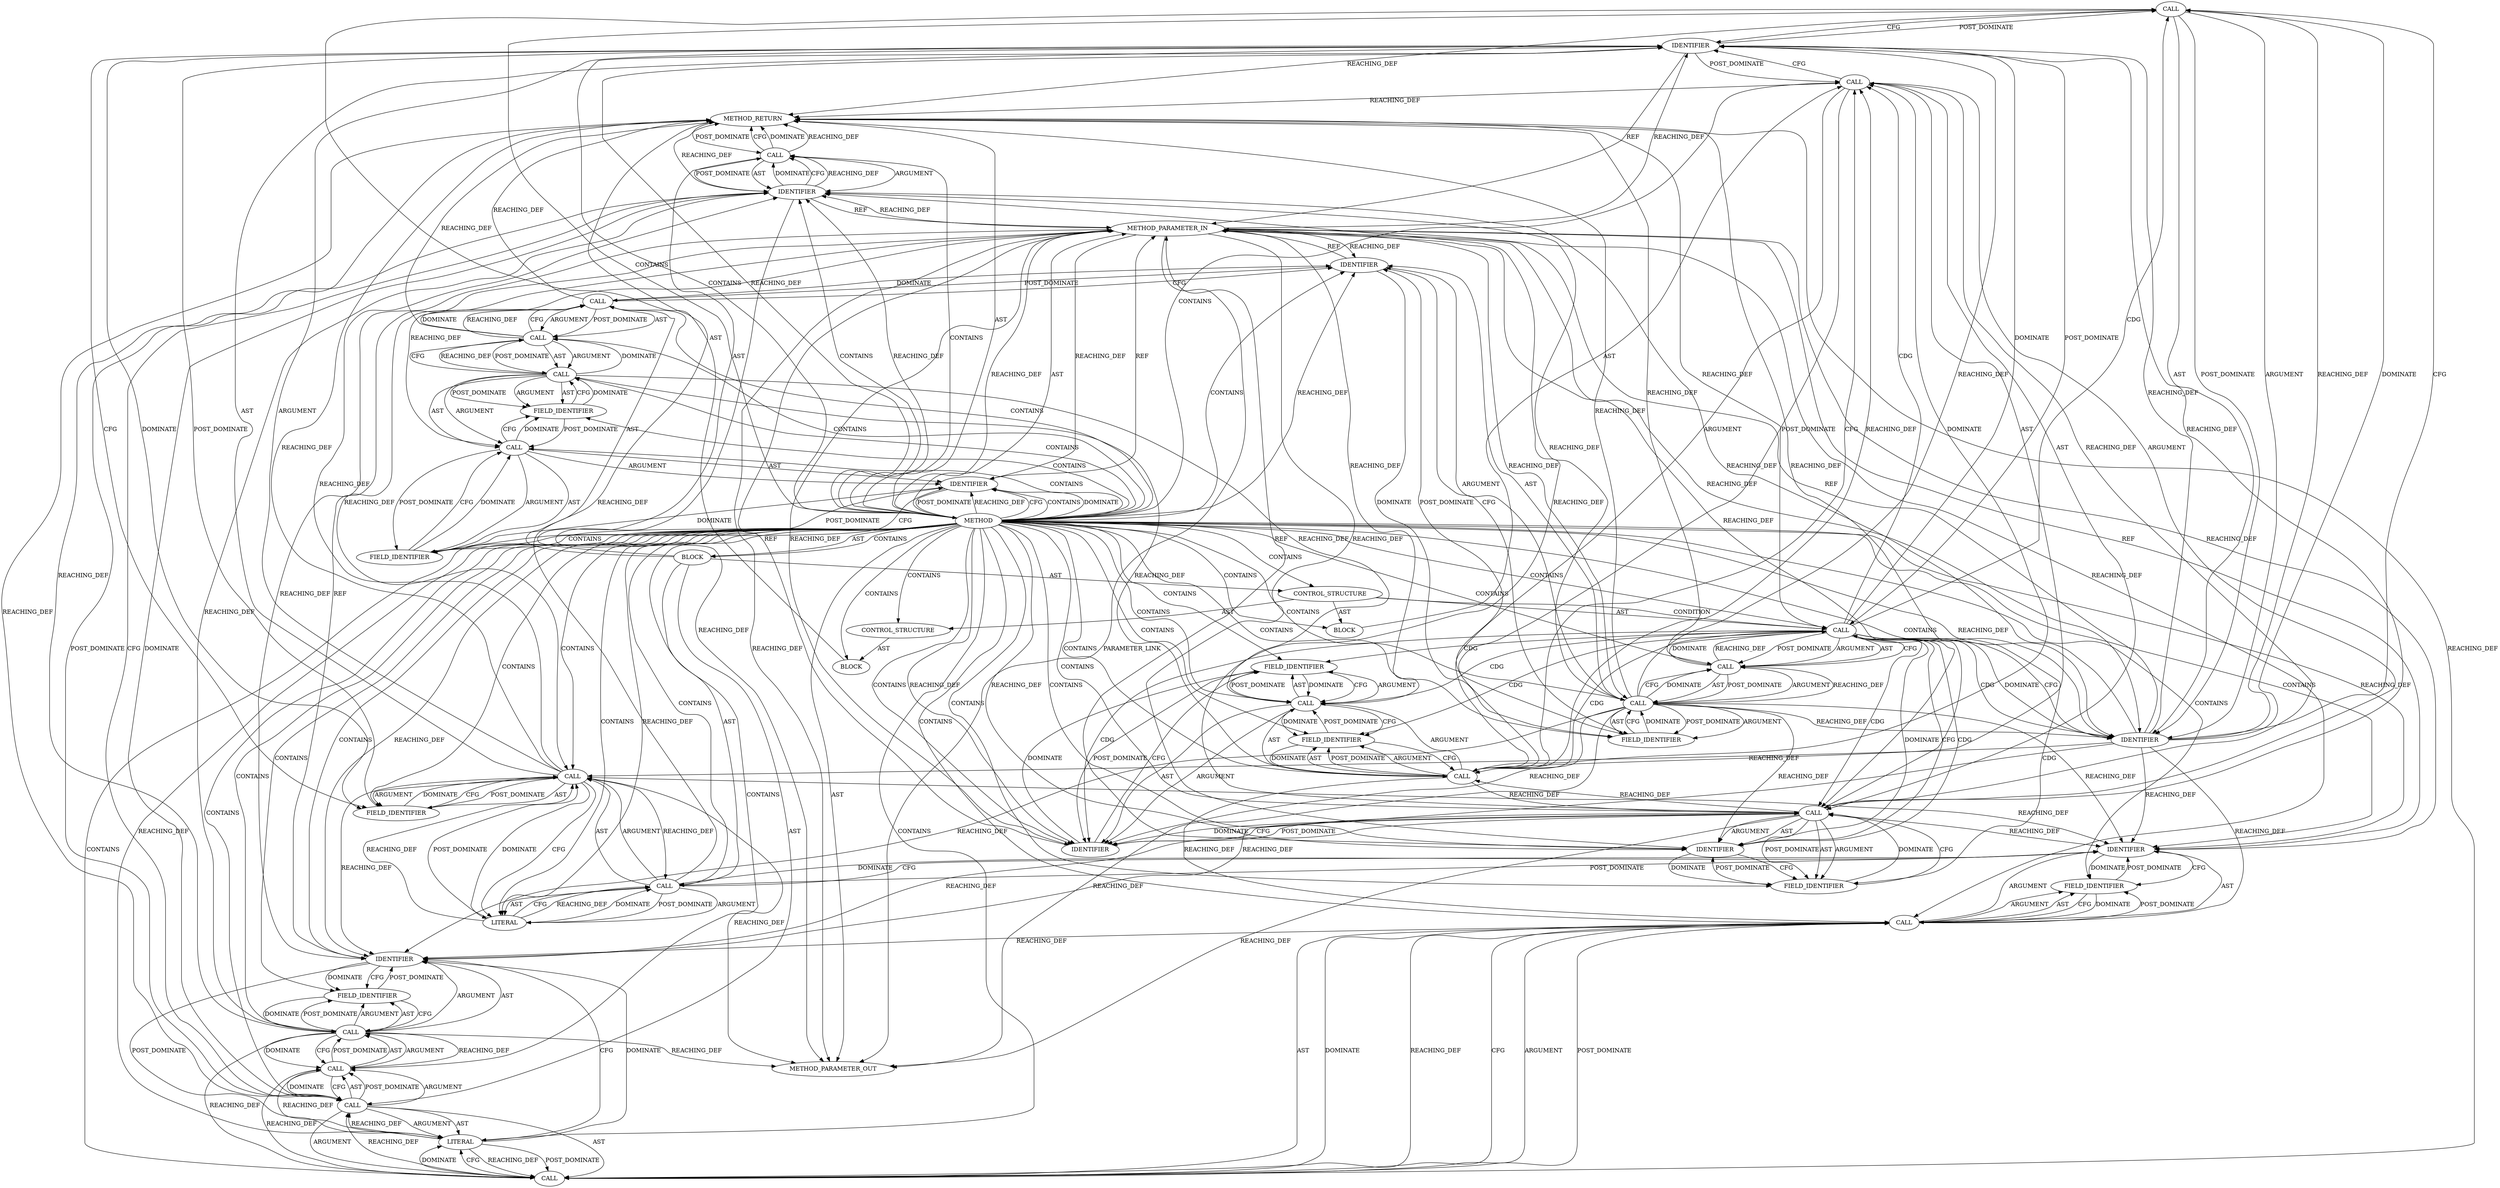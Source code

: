 digraph {
  10003 [label=CALL ORDER=1 ARGUMENT_INDEX=1 CODE="tls_strp_flush_anchor_copy(strp)" COLUMN_NUMBER=3 METHOD_FULL_NAME="tls_strp_flush_anchor_copy" LINE_NUMBER=581 TYPE_FULL_NAME="<empty>" DISPATCH_TYPE="STATIC_DISPATCH" SIGNATURE="" NAME="tls_strp_flush_anchor_copy"]
  10006 [label=CALL ORDER=1 ARGUMENT_INDEX=1 CODE="strp->msg_ready" COLUMN_NUMBER=13 METHOD_FULL_NAME="<operator>.indirectFieldAccess" LINE_NUMBER=583 TYPE_FULL_NAME="<empty>" DISPATCH_TYPE="STATIC_DISPATCH" SIGNATURE="" NAME="<operator>.indirectFieldAccess"]
  9989 [label=IDENTIFIER ORDER=1 ARGUMENT_INDEX=1 CODE="strp" COLUMN_NUMBER=14 LINE_NUMBER=578 TYPE_FULL_NAME="tls_strparser*" NAME="strp"]
  9976 [label=METHOD_PARAMETER_IN ORDER=1 CODE="struct tls_strparser *strp" IS_VARIADIC=false COLUMN_NUMBER=24 LINE_NUMBER=574 TYPE_FULL_NAME="tls_strparser*" EVALUATION_STRATEGY="BY_VALUE" INDEX=1 NAME="strp"]
  9991 [label=BLOCK ORDER=2 ARGUMENT_INDEX=-1 CODE="<empty>" COLUMN_NUMBER=3 LINE_NUMBER=579 TYPE_FULL_NAME="void"]
  10017 [label=CALL ORDER=1 ARGUMENT_INDEX=1 CODE="strp->stm" COLUMN_NUMBER=31 METHOD_FULL_NAME="<operator>.indirectFieldAccess" LINE_NUMBER=584 TYPE_FULL_NAME="<empty>" DISPATCH_TYPE="STATIC_DISPATCH" SIGNATURE="" NAME="<operator>.indirectFieldAccess"]
  10013 [label=IDENTIFIER ORDER=1 ARGUMENT_INDEX=1 CODE="strp" COLUMN_NUMBER=10 LINE_NUMBER=584 TYPE_FULL_NAME="tls_strparser*" NAME="strp"]
  10007 [label=IDENTIFIER ORDER=1 ARGUMENT_INDEX=1 CODE="strp" COLUMN_NUMBER=13 LINE_NUMBER=583 TYPE_FULL_NAME="tls_strparser*" NAME="strp"]
  9993 [label=CALL ORDER=1 ARGUMENT_INDEX=1 CODE="strp->sk" COLUMN_NUMBER=17 METHOD_FULL_NAME="<operator>.indirectFieldAccess" LINE_NUMBER=579 TYPE_FULL_NAME="<empty>" DISPATCH_TYPE="STATIC_DISPATCH" SIGNATURE="" NAME="<operator>.indirectFieldAccess"]
  9984 [label=FIELD_IDENTIFIER ORDER=2 ARGUMENT_INDEX=2 CODE="full_len" COLUMN_NUMBER=11 LINE_NUMBER=576 CANONICAL_NAME="full_len"]
  10008 [label=FIELD_IDENTIFIER ORDER=2 ARGUMENT_INDEX=2 CODE="msg_ready" COLUMN_NUMBER=13 LINE_NUMBER=583 CANONICAL_NAME="msg_ready"]
  21542 [label=METHOD_PARAMETER_OUT ORDER=1 CODE="struct tls_strparser *strp" IS_VARIADIC=false COLUMN_NUMBER=24 LINE_NUMBER=574 TYPE_FULL_NAME="tls_strparser*" EVALUATION_STRATEGY="BY_VALUE" INDEX=1 NAME="strp"]
  9977 [label=BLOCK ORDER=2 ARGUMENT_INDEX=-1 CODE="{
	WARN_ON(!strp->stm.full_len);

	if (likely(!strp->copy_mode))
		tcp_read_done(strp->sk, strp->stm.full_len);
	else
		tls_strp_flush_anchor_copy(strp);

	WRITE_ONCE(strp->msg_ready, 0);
	memset(&strp->stm, 0, sizeof(strp->stm));

	tls_strp_check_rcv(strp);
}" COLUMN_NUMBER=1 LINE_NUMBER=575 TYPE_FULL_NAME="void"]
  9996 [label=CALL ORDER=2 ARGUMENT_INDEX=2 CODE="strp->stm.full_len" COLUMN_NUMBER=27 METHOD_FULL_NAME="<operator>.fieldAccess" LINE_NUMBER=579 TYPE_FULL_NAME="<empty>" DISPATCH_TYPE="STATIC_DISPATCH" SIGNATURE="" NAME="<operator>.fieldAccess"]
  9990 [label=FIELD_IDENTIFIER ORDER=2 ARGUMENT_INDEX=2 CODE="copy_mode" COLUMN_NUMBER=14 LINE_NUMBER=578 CANONICAL_NAME="copy_mode"]
  9988 [label=CALL ORDER=1 ARGUMENT_INDEX=1 CODE="strp->copy_mode" COLUMN_NUMBER=14 METHOD_FULL_NAME="<operator>.indirectFieldAccess" LINE_NUMBER=578 TYPE_FULL_NAME="<empty>" DISPATCH_TYPE="STATIC_DISPATCH" SIGNATURE="" NAME="<operator>.indirectFieldAccess"]
  10016 [label=CALL ORDER=3 ARGUMENT_INDEX=3 CODE="sizeof(strp->stm)" COLUMN_NUMBER=24 METHOD_FULL_NAME="<operator>.sizeOf" LINE_NUMBER=584 TYPE_FULL_NAME="<empty>" DISPATCH_TYPE="STATIC_DISPATCH" SIGNATURE="" NAME="<operator>.sizeOf"]
  10002 [label=BLOCK ORDER=1 ARGUMENT_INDEX=-1 CODE="<empty>" COLUMN_NUMBER=3 LINE_NUMBER=581 TYPE_FULL_NAME="void"]
  9980 [label=CALL ORDER=1 ARGUMENT_INDEX=1 CODE="strp->stm.full_len" COLUMN_NUMBER=11 METHOD_FULL_NAME="<operator>.fieldAccess" LINE_NUMBER=576 TYPE_FULL_NAME="<empty>" DISPATCH_TYPE="STATIC_DISPATCH" SIGNATURE="" NAME="<operator>.fieldAccess"]
  9981 [label=CALL ORDER=1 ARGUMENT_INDEX=1 CODE="strp->stm" COLUMN_NUMBER=11 METHOD_FULL_NAME="<operator>.indirectFieldAccess" LINE_NUMBER=576 TYPE_FULL_NAME="<empty>" DISPATCH_TYPE="STATIC_DISPATCH" SIGNATURE="" NAME="<operator>.indirectFieldAccess"]
  10005 [label=CALL ORDER=3 ARGUMENT_INDEX=-1 CODE="WRITE_ONCE(strp->msg_ready, 0)" COLUMN_NUMBER=2 METHOD_FULL_NAME="WRITE_ONCE" LINE_NUMBER=583 TYPE_FULL_NAME="<empty>" DISPATCH_TYPE="STATIC_DISPATCH" SIGNATURE="" NAME="WRITE_ONCE"]
  10010 [label=CALL ORDER=4 ARGUMENT_INDEX=-1 CODE="memset(&strp->stm, 0, sizeof(strp->stm))" COLUMN_NUMBER=2 METHOD_FULL_NAME="memset" LINE_NUMBER=584 TYPE_FULL_NAME="<empty>" DISPATCH_TYPE="STATIC_DISPATCH" SIGNATURE="" NAME="memset"]
  9987 [label=CALL ORDER=1 ARGUMENT_INDEX=1 CODE="!strp->copy_mode" COLUMN_NUMBER=13 METHOD_FULL_NAME="<operator>.logicalNot" LINE_NUMBER=578 TYPE_FULL_NAME="<empty>" DISPATCH_TYPE="STATIC_DISPATCH" SIGNATURE="" NAME="<operator>.logicalNot"]
  9986 [label=CALL ORDER=1 ARGUMENT_INDEX=-1 CODE="likely(!strp->copy_mode)" COLUMN_NUMBER=6 METHOD_FULL_NAME="likely" LINE_NUMBER=578 TYPE_FULL_NAME="<empty>" DISPATCH_TYPE="STATIC_DISPATCH" SIGNATURE="" NAME="likely"]
  10009 [label=LITERAL ORDER=2 ARGUMENT_INDEX=2 CODE="0" COLUMN_NUMBER=30 LINE_NUMBER=583 TYPE_FULL_NAME="int"]
  10001 [label=CONTROL_STRUCTURE CONTROL_STRUCTURE_TYPE="ELSE" ORDER=3 PARSER_TYPE_NAME="CASTExpressionStatement" ARGUMENT_INDEX=-1 CODE="else" COLUMN_NUMBER=3 LINE_NUMBER=581]
  9975 [label=METHOD COLUMN_NUMBER=1 LINE_NUMBER=574 COLUMN_NUMBER_END=1 IS_EXTERNAL=false SIGNATURE="void tls_strp_msg_done (tls_strparser*)" NAME="tls_strp_msg_done" AST_PARENT_TYPE="TYPE_DECL" AST_PARENT_FULL_NAME="tls_strp.c:<global>" ORDER=23 CODE="void tls_strp_msg_done(struct tls_strparser *strp)
{
	WARN_ON(!strp->stm.full_len);

	if (likely(!strp->copy_mode))
		tcp_read_done(strp->sk, strp->stm.full_len);
	else
		tls_strp_flush_anchor_copy(strp);

	WRITE_ONCE(strp->msg_ready, 0);
	memset(&strp->stm, 0, sizeof(strp->stm));

	tls_strp_check_rcv(strp);
}" FULL_NAME="tls_strp_msg_done" LINE_NUMBER_END=587 FILENAME="tls_strp.c"]
  10011 [label=CALL ORDER=1 ARGUMENT_INDEX=1 CODE="&strp->stm" COLUMN_NUMBER=9 METHOD_FULL_NAME="<operator>.addressOf" LINE_NUMBER=584 TYPE_FULL_NAME="<empty>" DISPATCH_TYPE="STATIC_DISPATCH" SIGNATURE="" NAME="<operator>.addressOf"]
  10012 [label=CALL ORDER=1 ARGUMENT_INDEX=1 CODE="strp->stm" COLUMN_NUMBER=10 METHOD_FULL_NAME="<operator>.indirectFieldAccess" LINE_NUMBER=584 TYPE_FULL_NAME="<empty>" DISPATCH_TYPE="STATIC_DISPATCH" SIGNATURE="" NAME="<operator>.indirectFieldAccess"]
  9985 [label=CONTROL_STRUCTURE CONTROL_STRUCTURE_TYPE="IF" ORDER=2 PARSER_TYPE_NAME="CASTIfStatement" ARGUMENT_INDEX=-1 CODE="if (likely(!strp->copy_mode))" COLUMN_NUMBER=2 LINE_NUMBER=578]
  9983 [label=FIELD_IDENTIFIER ORDER=2 ARGUMENT_INDEX=2 CODE="stm" COLUMN_NUMBER=11 LINE_NUMBER=576 CANONICAL_NAME="stm"]
  9997 [label=CALL ORDER=1 ARGUMENT_INDEX=1 CODE="strp->stm" COLUMN_NUMBER=27 METHOD_FULL_NAME="<operator>.indirectFieldAccess" LINE_NUMBER=579 TYPE_FULL_NAME="<empty>" DISPATCH_TYPE="STATIC_DISPATCH" SIGNATURE="" NAME="<operator>.indirectFieldAccess"]
  9995 [label=FIELD_IDENTIFIER ORDER=2 ARGUMENT_INDEX=2 CODE="sk" COLUMN_NUMBER=17 LINE_NUMBER=579 CANONICAL_NAME="sk"]
  10014 [label=FIELD_IDENTIFIER ORDER=2 ARGUMENT_INDEX=2 CODE="stm" COLUMN_NUMBER=10 LINE_NUMBER=584 CANONICAL_NAME="stm"]
  10000 [label=FIELD_IDENTIFIER ORDER=2 ARGUMENT_INDEX=2 CODE="full_len" COLUMN_NUMBER=27 LINE_NUMBER=579 CANONICAL_NAME="full_len"]
  10015 [label=LITERAL ORDER=2 ARGUMENT_INDEX=2 CODE="0" COLUMN_NUMBER=21 LINE_NUMBER=584 TYPE_FULL_NAME="int"]
  9979 [label=CALL ORDER=1 ARGUMENT_INDEX=1 CODE="!strp->stm.full_len" COLUMN_NUMBER=10 METHOD_FULL_NAME="<operator>.logicalNot" LINE_NUMBER=576 TYPE_FULL_NAME="<empty>" DISPATCH_TYPE="STATIC_DISPATCH" SIGNATURE="" NAME="<operator>.logicalNot"]
  10004 [label=IDENTIFIER ORDER=1 ARGUMENT_INDEX=1 CODE="strp" COLUMN_NUMBER=30 LINE_NUMBER=581 TYPE_FULL_NAME="tls_strparser*" NAME="strp"]
  9992 [label=CALL ORDER=1 ARGUMENT_INDEX=1 CODE="tcp_read_done(strp->sk, strp->stm.full_len)" COLUMN_NUMBER=3 METHOD_FULL_NAME="tcp_read_done" LINE_NUMBER=579 TYPE_FULL_NAME="<empty>" DISPATCH_TYPE="STATIC_DISPATCH" SIGNATURE="" NAME="tcp_read_done"]
  9982 [label=IDENTIFIER ORDER=1 ARGUMENT_INDEX=1 CODE="strp" COLUMN_NUMBER=11 LINE_NUMBER=576 TYPE_FULL_NAME="tls_strparser*" NAME="strp"]
  10018 [label=IDENTIFIER ORDER=1 ARGUMENT_INDEX=1 CODE="strp" COLUMN_NUMBER=31 LINE_NUMBER=584 TYPE_FULL_NAME="tls_strparser*" NAME="strp"]
  10022 [label=METHOD_RETURN ORDER=3 CODE="RET" COLUMN_NUMBER=1 LINE_NUMBER=574 TYPE_FULL_NAME="void" EVALUATION_STRATEGY="BY_VALUE"]
  9978 [label=CALL ORDER=1 ARGUMENT_INDEX=-1 CODE="WARN_ON(!strp->stm.full_len)" COLUMN_NUMBER=2 METHOD_FULL_NAME="WARN_ON" LINE_NUMBER=576 TYPE_FULL_NAME="<empty>" DISPATCH_TYPE="STATIC_DISPATCH" SIGNATURE="" NAME="WARN_ON"]
  9998 [label=IDENTIFIER ORDER=1 ARGUMENT_INDEX=1 CODE="strp" COLUMN_NUMBER=27 LINE_NUMBER=579 TYPE_FULL_NAME="tls_strparser*" NAME="strp"]
  10019 [label=FIELD_IDENTIFIER ORDER=2 ARGUMENT_INDEX=2 CODE="stm" COLUMN_NUMBER=31 LINE_NUMBER=584 CANONICAL_NAME="stm"]
  9994 [label=IDENTIFIER ORDER=1 ARGUMENT_INDEX=1 CODE="strp" COLUMN_NUMBER=17 LINE_NUMBER=579 TYPE_FULL_NAME="tls_strparser*" NAME="strp"]
  10021 [label=IDENTIFIER ORDER=1 ARGUMENT_INDEX=1 CODE="strp" COLUMN_NUMBER=21 LINE_NUMBER=586 TYPE_FULL_NAME="tls_strparser*" NAME="strp"]
  9999 [label=FIELD_IDENTIFIER ORDER=2 ARGUMENT_INDEX=2 CODE="stm" COLUMN_NUMBER=27 LINE_NUMBER=579 CANONICAL_NAME="stm"]
  10020 [label=CALL ORDER=5 ARGUMENT_INDEX=-1 CODE="tls_strp_check_rcv(strp)" COLUMN_NUMBER=2 METHOD_FULL_NAME="tls_strp_check_rcv" LINE_NUMBER=586 TYPE_FULL_NAME="<empty>" DISPATCH_TYPE="STATIC_DISPATCH" SIGNATURE="" NAME="tls_strp_check_rcv"]
  9987 -> 9986 [label=CFG ]
  9993 -> 9996 [label=REACHING_DEF VARIABLE="strp->sk"]
  10004 -> 10007 [label=REACHING_DEF VARIABLE="strp"]
  9988 -> 9990 [label=POST_DOMINATE ]
  10021 -> 9976 [label=REF ]
  9976 -> 9998 [label=REACHING_DEF VARIABLE="strp"]
  9975 -> 10005 [label=CONTAINS ]
  9996 -> 10000 [label=AST ]
  10015 -> 10018 [label=CFG ]
  10007 -> 9986 [label=POST_DOMINATE ]
  9976 -> 10012 [label=REACHING_DEF VARIABLE="strp"]
  9992 -> 10022 [label=REACHING_DEF VARIABLE="tcp_read_done(strp->sk, strp->stm.full_len)"]
  9981 -> 9984 [label=CFG ]
  9994 -> 9995 [label=DOMINATE ]
  9975 -> 10016 [label=CONTAINS ]
  9975 -> 9998 [label=REACHING_DEF VARIABLE=""]
  9975 -> 10008 [label=CONTAINS ]
  9981 -> 9982 [label=ARGUMENT ]
  10020 -> 10021 [label=AST ]
  9976 -> 9997 [label=REACHING_DEF VARIABLE="strp"]
  10010 -> 10011 [label=AST ]
  9987 -> 9988 [label=ARGUMENT ]
  9986 -> 10003 [label=CDG ]
  9986 -> 9995 [label=CDG ]
  10005 -> 10009 [label=POST_DOMINATE ]
  9978 -> 9979 [label=AST ]
  10012 -> 10018 [label=REACHING_DEF VARIABLE="strp->stm"]
  9987 -> 9986 [label=DOMINATE ]
  9996 -> 9992 [label=CFG ]
  9975 -> 10021 [label=CONTAINS ]
  9993 -> 10007 [label=REACHING_DEF VARIABLE="strp->sk"]
  10010 -> 10016 [label=AST ]
  10016 -> 10010 [label=DOMINATE ]
  9980 -> 9979 [label=DOMINATE ]
  9975 -> 10001 [label=CONTAINS ]
  9995 -> 9994 [label=POST_DOMINATE ]
  9975 -> 10015 [label=CONTAINS ]
  9989 -> 9990 [label=CFG ]
  9975 -> 10002 [label=CONTAINS ]
  10021 -> 10022 [label=REACHING_DEF VARIABLE="strp"]
  9985 -> 9986 [label=AST ]
  9999 -> 9998 [label=POST_DOMINATE ]
  9980 -> 9996 [label=REACHING_DEF VARIABLE="strp->stm.full_len"]
  10017 -> 10018 [label=ARGUMENT ]
  9985 -> 9986 [label=CONDITION ]
  9975 -> 9976 [label=REACHING_DEF VARIABLE=""]
  9975 -> 9983 [label=CONTAINS ]
  9979 -> 9978 [label=DOMINATE ]
  9988 -> 9990 [label=ARGUMENT ]
  10017 -> 21542 [label=REACHING_DEF VARIABLE="strp->stm"]
  9993 -> 9995 [label=POST_DOMINATE ]
  9978 -> 9979 [label=ARGUMENT ]
  9994 -> 9995 [label=CFG ]
  9992 -> 9993 [label=ARGUMENT ]
  10004 -> 10013 [label=REACHING_DEF VARIABLE="strp"]
  10011 -> 10015 [label=DOMINATE ]
  10007 -> 10008 [label=CFG ]
  9988 -> 21542 [label=REACHING_DEF VARIABLE="strp->copy_mode"]
  10017 -> 10016 [label=REACHING_DEF VARIABLE="strp->stm"]
  10016 -> 10010 [label=CFG ]
  10005 -> 10022 [label=REACHING_DEF VARIABLE="WRITE_ONCE(strp->msg_ready, 0)"]
  9980 -> 9997 [label=REACHING_DEF VARIABLE="strp->stm.full_len"]
  9989 -> 9978 [label=POST_DOMINATE ]
  9975 -> 9986 [label=CONTAINS ]
  9992 -> 9996 [label=POST_DOMINATE ]
  9988 -> 9989 [label=AST ]
  9976 -> 10013 [label=REACHING_DEF VARIABLE="strp"]
  9987 -> 10022 [label=REACHING_DEF VARIABLE="!strp->copy_mode"]
  9988 -> 10004 [label=REACHING_DEF VARIABLE="strp->copy_mode"]
  9975 -> 9977 [label=AST ]
  9985 -> 9991 [label=AST ]
  9993 -> 10018 [label=REACHING_DEF VARIABLE="strp->sk"]
  10002 -> 10003 [label=AST ]
  9975 -> 10018 [label=REACHING_DEF VARIABLE=""]
  9986 -> 9987 [label=AST ]
  9975 -> 9999 [label=CONTAINS ]
  9997 -> 9999 [label=ARGUMENT ]
  10006 -> 10009 [label=DOMINATE ]
  9988 -> 10013 [label=REACHING_DEF VARIABLE="strp->copy_mode"]
  9975 -> 9982 [label=REACHING_DEF VARIABLE=""]
  10005 -> 10013 [label=DOMINATE ]
  10000 -> 9996 [label=DOMINATE ]
  10018 -> 10015 [label=POST_DOMINATE ]
  10008 -> 10006 [label=DOMINATE ]
  9984 -> 9981 [label=POST_DOMINATE ]
  9984 -> 9980 [label=CFG ]
  9984 -> 9980 [label=DOMINATE ]
  10010 -> 10021 [label=CFG ]
  10017 -> 10022 [label=REACHING_DEF VARIABLE="strp->stm"]
  9975 -> 10017 [label=CONTAINS ]
  9981 -> 9983 [label=ARGUMENT ]
  9978 -> 9979 [label=POST_DOMINATE ]
  10017 -> 10011 [label=REACHING_DEF VARIABLE="strp->stm"]
  9988 -> 9987 [label=REACHING_DEF VARIABLE="strp->copy_mode"]
  9975 -> 10013 [label=CONTAINS ]
  9996 -> 9992 [label=REACHING_DEF VARIABLE="strp->stm.full_len"]
  9986 -> 9987 [label=POST_DOMINATE ]
  9975 -> 9997 [label=CONTAINS ]
  10000 -> 9997 [label=POST_DOMINATE ]
  9989 -> 9990 [label=DOMINATE ]
  10013 -> 10014 [label=CFG ]
  10017 -> 10019 [label=POST_DOMINATE ]
  10007 -> 10008 [label=DOMINATE ]
  9975 -> 10020 [label=CONTAINS ]
  9975 -> 9977 [label=CONTAINS ]
  10020 -> 10021 [label=ARGUMENT ]
  10008 -> 10007 [label=POST_DOMINATE ]
  9976 -> 10007 [label=REACHING_DEF VARIABLE="strp"]
  9975 -> 9989 [label=REACHING_DEF VARIABLE=""]
  10014 -> 10012 [label=CFG ]
  10016 -> 10017 [label=POST_DOMINATE ]
  10016 -> 10017 [label=AST ]
  10015 -> 10011 [label=POST_DOMINATE ]
  9975 -> 9985 [label=CONTAINS ]
  9986 -> 9994 [label=DOMINATE ]
  9975 -> 10015 [label=REACHING_DEF VARIABLE=""]
  10006 -> 10009 [label=CFG ]
  10005 -> 10013 [label=CFG ]
  9993 -> 9995 [label=AST ]
  9976 -> 9981 [label=REACHING_DEF VARIABLE="strp"]
  10006 -> 10022 [label=REACHING_DEF VARIABLE="strp->msg_ready"]
  10011 -> 10010 [label=REACHING_DEF VARIABLE="&strp->stm"]
  10020 -> 10022 [label=CFG ]
  9980 -> 9979 [label=CFG ]
  10013 -> 10014 [label=DOMINATE ]
  9990 -> 9988 [label=CFG ]
  9980 -> 9984 [label=POST_DOMINATE ]
  9978 -> 9989 [label=CFG ]
  9999 -> 9997 [label=CFG ]
  9981 -> 9982 [label=AST ]
  9997 -> 9999 [label=POST_DOMINATE ]
  10004 -> 10003 [label=REACHING_DEF VARIABLE="strp"]
  10017 -> 10016 [label=DOMINATE ]
  9993 -> 9994 [label=AST ]
  9977 -> 10010 [label=AST ]
  10012 -> 10013 [label=AST ]
  9975 -> 9996 [label=CONTAINS ]
  9983 -> 9982 [label=POST_DOMINATE ]
  9986 -> 10004 [label=CDG ]
  10012 -> 10014 [label=POST_DOMINATE ]
  9975 -> 10006 [label=CONTAINS ]
  9976 -> 10018 [label=REACHING_DEF VARIABLE="strp"]
  9975 -> 9978 [label=CONTAINS ]
  9986 -> 10007 [label=DOMINATE ]
  10017 -> 10019 [label=ARGUMENT ]
  9978 -> 10022 [label=REACHING_DEF VARIABLE="WARN_ON(!strp->stm.full_len)"]
  9988 -> 9989 [label=ARGUMENT ]
  9985 -> 10001 [label=AST ]
  10012 -> 10013 [label=ARGUMENT ]
  9996 -> 9997 [label=ARGUMENT ]
  9988 -> 10022 [label=REACHING_DEF VARIABLE="strp->copy_mode"]
  9988 -> 10018 [label=REACHING_DEF VARIABLE="strp->copy_mode"]
  10021 -> 21542 [label=REACHING_DEF VARIABLE="strp"]
  9995 -> 9993 [label=DOMINATE ]
  9994 -> 9976 [label=REF ]
  10010 -> 10011 [label=ARGUMENT ]
  10006 -> 10008 [label=POST_DOMINATE ]
  10020 -> 10021 [label=POST_DOMINATE ]
  9981 -> 9983 [label=AST ]
  9979 -> 9978 [label=REACHING_DEF VARIABLE="!strp->stm.full_len"]
  9991 -> 9992 [label=AST ]
  9976 -> 10021 [label=REACHING_DEF VARIABLE="strp"]
  9988 -> 9998 [label=REACHING_DEF VARIABLE="strp->copy_mode"]
  10006 -> 10007 [label=AST ]
  9996 -> 9997 [label=AST ]
  9998 -> 9993 [label=POST_DOMINATE ]
  9986 -> 9996 [label=CDG ]
  9975 -> 9989 [label=CONTAINS ]
  9980 -> 9984 [label=ARGUMENT ]
  9996 -> 9993 [label=REACHING_DEF VARIABLE="strp->stm.full_len"]
  9986 -> 9998 [label=CDG ]
  10004 -> 10006 [label=REACHING_DEF VARIABLE="strp"]
  9976 -> 9982 [label=REACHING_DEF VARIABLE="strp"]
  9975 -> 9987 [label=CONTAINS ]
  9975 -> 10022 [label=AST ]
  9975 -> 10009 [label=REACHING_DEF VARIABLE=""]
  9975 -> 10013 [label=REACHING_DEF VARIABLE=""]
  9980 -> 9981 [label=ARGUMENT ]
  9979 -> 10022 [label=REACHING_DEF VARIABLE="!strp->stm.full_len"]
  9998 -> 9999 [label=CFG ]
  9996 -> 10000 [label=POST_DOMINATE ]
  10021 -> 10020 [label=DOMINATE ]
  10013 -> 10005 [label=POST_DOMINATE ]
  9983 -> 9981 [label=CFG ]
  9993 -> 9998 [label=DOMINATE ]
  9975 -> 9982 [label=CFG ]
  9986 -> 9992 [label=CDG ]
  10010 -> 10021 [label=DOMINATE ]
  10014 -> 10013 [label=POST_DOMINATE ]
  9976 -> 9988 [label=REACHING_DEF VARIABLE="strp"]
  9997 -> 10000 [label=CFG ]
  10013 -> 9976 [label=REF ]
  10003 -> 10022 [label=REACHING_DEF VARIABLE="tls_strp_flush_anchor_copy(strp)"]
  9996 -> 9992 [label=DOMINATE ]
  9986 -> 9994 [label=CFG ]
  9999 -> 9997 [label=DOMINATE ]
  10006 -> 21542 [label=REACHING_DEF VARIABLE="strp->msg_ready"]
  9975 -> 9984 [label=CONTAINS ]
  10012 -> 10011 [label=DOMINATE ]
  9975 -> 9992 [label=CONTAINS ]
  10005 -> 10009 [label=ARGUMENT ]
  10010 -> 10015 [label=ARGUMENT ]
  9975 -> 10012 [label=CONTAINS ]
  10015 -> 10010 [label=REACHING_DEF VARIABLE="0"]
  9988 -> 9987 [label=CFG ]
  10012 -> 10014 [label=ARGUMENT ]
  10004 -> 10018 [label=REACHING_DEF VARIABLE="strp"]
  9979 -> 9980 [label=ARGUMENT ]
  9995 -> 9993 [label=CFG ]
  10009 -> 10005 [label=CFG ]
  10008 -> 10006 [label=CFG ]
  10009 -> 10006 [label=REACHING_DEF VARIABLE="0"]
  9976 -> 9993 [label=REACHING_DEF VARIABLE="strp"]
  10007 -> 10003 [label=POST_DOMINATE ]
  9975 -> 10000 [label=CONTAINS ]
  10018 -> 10019 [label=DOMINATE ]
  9975 -> 9994 [label=REACHING_DEF VARIABLE=""]
  9981 -> 9983 [label=POST_DOMINATE ]
  9986 -> 9997 [label=CDG ]
  9983 -> 9981 [label=DOMINATE ]
  9993 -> 9995 [label=ARGUMENT ]
  10003 -> 10007 [label=CFG ]
  9975 -> 10021 [label=REACHING_DEF VARIABLE=""]
  10017 -> 10019 [label=AST ]
  10018 -> 9976 [label=REF ]
  9976 -> 21542 [label=PARAMETER_LINK ]
  10004 -> 10021 [label=REACHING_DEF VARIABLE="strp"]
  9975 -> 9993 [label=CONTAINS ]
  9979 -> 9978 [label=CFG ]
  9988 -> 9994 [label=REACHING_DEF VARIABLE="strp->copy_mode"]
  9975 -> 9988 [label=CONTAINS ]
  9988 -> 9990 [label=AST ]
  10003 -> 10004 [label=AST ]
  10009 -> 10005 [label=REACHING_DEF VARIABLE="0"]
  9993 -> 9992 [label=REACHING_DEF VARIABLE="strp->sk"]
  9986 -> 9987 [label=ARGUMENT ]
  10006 -> 10005 [label=REACHING_DEF VARIABLE="strp->msg_ready"]
  10009 -> 10006 [label=POST_DOMINATE ]
  9993 -> 10013 [label=REACHING_DEF VARIABLE="strp->sk"]
  9992 -> 9996 [label=AST ]
  9992 -> 10007 [label=CFG ]
  10019 -> 10018 [label=POST_DOMINATE ]
  10019 -> 10017 [label=DOMINATE ]
  9975 -> 10010 [label=CONTAINS ]
  9975 -> 9979 [label=CONTAINS ]
  10016 -> 10017 [label=ARGUMENT ]
  9986 -> 10004 [label=DOMINATE ]
  9998 -> 9976 [label=REF ]
  10006 -> 10007 [label=ARGUMENT ]
  10012 -> 10014 [label=AST ]
  9975 -> 10018 [label=CONTAINS ]
  9987 -> 9988 [label=AST ]
  9986 -> 10000 [label=CDG ]
  9975 -> 10009 [label=CONTAINS ]
  9975 -> 9991 [label=CONTAINS ]
  9975 -> 9995 [label=CONTAINS ]
  10011 -> 10016 [label=REACHING_DEF VARIABLE="&strp->stm"]
  9975 -> 10007 [label=CONTAINS ]
  10010 -> 10015 [label=AST ]
  9976 -> 21542 [label=REACHING_DEF VARIABLE="strp"]
  10009 -> 10005 [label=DOMINATE ]
  9982 -> 9976 [label=REF ]
  9975 -> 10011 [label=CONTAINS ]
  10007 -> 9992 [label=POST_DOMINATE ]
  9975 -> 9981 [label=CONTAINS ]
  10010 -> 10022 [label=REACHING_DEF VARIABLE="memset(&strp->stm, 0, sizeof(strp->stm))"]
  9993 -> 9994 [label=ARGUMENT ]
  10019 -> 10017 [label=CFG ]
  9996 -> 10012 [label=REACHING_DEF VARIABLE="strp->stm.full_len"]
  10012 -> 10011 [label=CFG ]
  10006 -> 10008 [label=AST ]
  9990 -> 9989 [label=POST_DOMINATE ]
  9980 -> 9984 [label=AST ]
  9986 -> 9993 [label=CDG ]
  9988 -> 10007 [label=REACHING_DEF VARIABLE="strp->copy_mode"]
  10020 -> 10022 [label=DOMINATE ]
  9992 -> 9996 [label=ARGUMENT ]
  9982 -> 9975 [label=POST_DOMINATE ]
  9977 -> 10020 [label=AST ]
  9990 -> 9988 [label=DOMINATE ]
  9986 -> 9999 [label=CDG ]
  9997 -> 9999 [label=AST ]
  9981 -> 9984 [label=DOMINATE ]
  10015 -> 10018 [label=DOMINATE ]
  10021 -> 10010 [label=POST_DOMINATE ]
  9975 -> 10004 [label=REACHING_DEF VARIABLE=""]
  9980 -> 9981 [label=AST ]
  10006 -> 10018 [label=REACHING_DEF VARIABLE="strp->msg_ready"]
  9989 -> 9976 [label=REF ]
  10011 -> 10015 [label=CFG ]
  9976 -> 9994 [label=REACHING_DEF VARIABLE="strp"]
  9993 -> 10021 [label=REACHING_DEF VARIABLE="strp->sk"]
  9987 -> 9988 [label=POST_DOMINATE ]
  10021 -> 10020 [label=CFG ]
  9976 -> 10004 [label=REACHING_DEF VARIABLE="strp"]
  9993 -> 10022 [label=REACHING_DEF VARIABLE="strp->sk"]
  10010 -> 10016 [label=POST_DOMINATE ]
  10005 -> 10009 [label=AST ]
  10004 -> 10003 [label=DOMINATE ]
  10017 -> 10018 [label=AST ]
  9977 -> 9985 [label=AST ]
  9997 -> 10000 [label=DOMINATE ]
  9986 -> 9994 [label=CDG ]
  9998 -> 9999 [label=DOMINATE ]
  9979 -> 9980 [label=POST_DOMINATE ]
  10015 -> 10016 [label=REACHING_DEF VARIABLE="0"]
  10006 -> 10021 [label=REACHING_DEF VARIABLE="strp->msg_ready"]
  10001 -> 10002 [label=AST ]
  9980 -> 9979 [label=REACHING_DEF VARIABLE="strp->stm.full_len"]
  10020 -> 10022 [label=REACHING_DEF VARIABLE="tls_strp_check_rcv(strp)"]
  9978 -> 9989 [label=DOMINATE ]
  9976 -> 9989 [label=REACHING_DEF VARIABLE="strp"]
  9975 -> 10007 [label=REACHING_DEF VARIABLE=""]
  10010 -> 10016 [label=ARGUMENT ]
  9982 -> 9983 [label=DOMINATE ]
  9993 -> 21542 [label=REACHING_DEF VARIABLE="strp->sk"]
  10006 -> 10013 [label=REACHING_DEF VARIABLE="strp->msg_ready"]
  10000 -> 9996 [label=CFG ]
  9986 -> 10004 [label=CFG ]
  9975 -> 10003 [label=CONTAINS ]
  9987 -> 9986 [label=REACHING_DEF VARIABLE="!strp->copy_mode"]
  9975 -> 9976 [label=AST ]
  9979 -> 9980 [label=AST ]
  10005 -> 10006 [label=AST ]
  9975 -> 9980 [label=CONTAINS ]
  10011 -> 10012 [label=ARGUMENT ]
  9988 -> 9987 [label=DOMINATE ]
  10011 -> 10012 [label=POST_DOMINATE ]
  9975 -> 9990 [label=CONTAINS ]
  9975 -> 9994 [label=CONTAINS ]
  9977 -> 9978 [label=AST ]
  10007 -> 9976 [label=REF ]
  10018 -> 10019 [label=CFG ]
  10003 -> 10004 [label=POST_DOMINATE ]
  9975 -> 9982 [label=CONTAINS ]
  9975 -> 10019 [label=CONTAINS ]
  10006 -> 10008 [label=ARGUMENT ]
  9982 -> 9983 [label=CFG ]
  9975 -> 9998 [label=CONTAINS ]
  9988 -> 10021 [label=REACHING_DEF VARIABLE="strp->copy_mode"]
  9975 -> 10014 [label=CONTAINS ]
  10011 -> 10022 [label=REACHING_DEF VARIABLE="&strp->stm"]
  9975 -> 10004 [label=CONTAINS ]
  10021 -> 10020 [label=REACHING_DEF VARIABLE="strp"]
  10011 -> 10012 [label=AST ]
  9997 -> 9998 [label=AST ]
  10014 -> 10012 [label=DOMINATE ]
  10004 -> 10003 [label=CFG ]
  9996 -> 10000 [label=ARGUMENT ]
  10015 -> 10011 [label=REACHING_DEF VARIABLE="0"]
  10003 -> 10004 [label=ARGUMENT ]
  10004 -> 9976 [label=REF ]
  9976 -> 10006 [label=REACHING_DEF VARIABLE="strp"]
  10017 -> 10016 [label=CFG ]
  10004 -> 10012 [label=REACHING_DEF VARIABLE="strp"]
  9975 -> 9982 [label=DOMINATE ]
  10005 -> 10006 [label=ARGUMENT ]
  9977 -> 10005 [label=AST ]
  9992 -> 9993 [label=AST ]
  10017 -> 10021 [label=REACHING_DEF VARIABLE="strp->stm"]
  9986 -> 10022 [label=REACHING_DEF VARIABLE="likely(!strp->copy_mode)"]
  9997 -> 9998 [label=ARGUMENT ]
  9975 -> 21542 [label=AST ]
  9993 -> 9998 [label=CFG ]
  10022 -> 10020 [label=POST_DOMINATE ]
  10012 -> 10011 [label=REACHING_DEF VARIABLE="strp->stm"]
}
